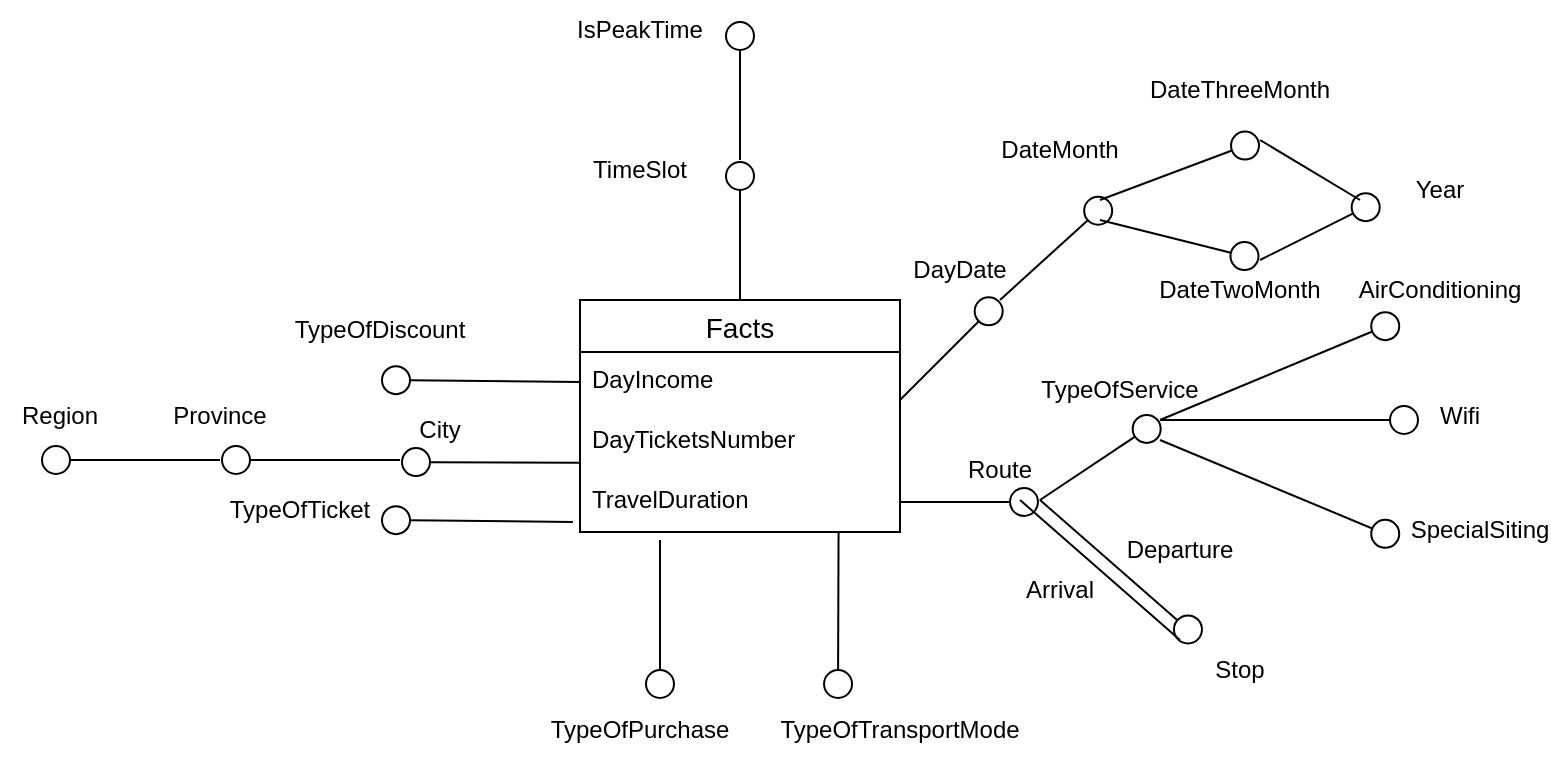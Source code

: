 <mxfile version="24.9.0">
  <diagram name="Pagina-1" id="OpNEmsSzsXBoupHCykRC">
    <mxGraphModel dx="1050" dy="557" grid="1" gridSize="10" guides="1" tooltips="1" connect="1" arrows="1" fold="1" page="1" pageScale="1" pageWidth="827" pageHeight="1169" math="0" shadow="0">
      <root>
        <mxCell id="0" />
        <mxCell id="1" parent="0" />
        <mxCell id="3jOuyNU84RDkjeHTKbkH-1" value="Facts" style="swimlane;fontStyle=0;childLayout=stackLayout;horizontal=1;startSize=26;horizontalStack=0;resizeParent=1;resizeParentMax=0;resizeLast=0;collapsible=1;marginBottom=0;align=center;fontSize=14;" vertex="1" parent="1">
          <mxGeometry x="340" y="200" width="160" height="116" as="geometry" />
        </mxCell>
        <mxCell id="3jOuyNU84RDkjeHTKbkH-2" value="DayIncome" style="text;strokeColor=none;fillColor=none;spacingLeft=4;spacingRight=4;overflow=hidden;rotatable=0;points=[[0,0.5],[1,0.5]];portConstraint=eastwest;fontSize=12;whiteSpace=wrap;html=1;" vertex="1" parent="3jOuyNU84RDkjeHTKbkH-1">
          <mxGeometry y="26" width="160" height="30" as="geometry" />
        </mxCell>
        <mxCell id="3jOuyNU84RDkjeHTKbkH-3" value="DayTicketsNumber" style="text;strokeColor=none;fillColor=none;spacingLeft=4;spacingRight=4;overflow=hidden;rotatable=0;points=[[0,0.5],[1,0.5]];portConstraint=eastwest;fontSize=12;whiteSpace=wrap;html=1;" vertex="1" parent="3jOuyNU84RDkjeHTKbkH-1">
          <mxGeometry y="56" width="160" height="30" as="geometry" />
        </mxCell>
        <mxCell id="3jOuyNU84RDkjeHTKbkH-4" value="TravelDuration" style="text;strokeColor=none;fillColor=none;spacingLeft=4;spacingRight=4;overflow=hidden;rotatable=0;points=[[0,0.5],[1,0.5]];portConstraint=eastwest;fontSize=12;whiteSpace=wrap;html=1;" vertex="1" parent="3jOuyNU84RDkjeHTKbkH-1">
          <mxGeometry y="86" width="160" height="30" as="geometry" />
        </mxCell>
        <mxCell id="3jOuyNU84RDkjeHTKbkH-5" value="" style="endArrow=circle;html=1;rounded=0;endFill=0;exitX=0;exitY=0.5;exitDx=0;exitDy=0;" edge="1" parent="1" source="3jOuyNU84RDkjeHTKbkH-2">
          <mxGeometry width="50" height="50" relative="1" as="geometry">
            <mxPoint x="240" y="241" as="sourcePoint" />
            <mxPoint x="240" y="240" as="targetPoint" />
          </mxGeometry>
        </mxCell>
        <mxCell id="3jOuyNU84RDkjeHTKbkH-7" value="" style="endArrow=circle;html=1;rounded=0;endFill=0;exitX=0.25;exitY=1.133;exitDx=0;exitDy=0;exitPerimeter=0;" edge="1" parent="1" source="3jOuyNU84RDkjeHTKbkH-4">
          <mxGeometry width="50" height="50" relative="1" as="geometry">
            <mxPoint x="360" y="261" as="sourcePoint" />
            <mxPoint x="380" y="400" as="targetPoint" />
          </mxGeometry>
        </mxCell>
        <mxCell id="3jOuyNU84RDkjeHTKbkH-26" value="" style="endArrow=circle;html=1;rounded=0;endFill=0;" edge="1" parent="1">
          <mxGeometry width="50" height="50" relative="1" as="geometry">
            <mxPoint x="250" y="280" as="sourcePoint" />
            <mxPoint x="160" y="280" as="targetPoint" />
          </mxGeometry>
        </mxCell>
        <mxCell id="3jOuyNU84RDkjeHTKbkH-27" value="" style="endArrow=circle;html=1;rounded=0;endFill=0;" edge="1" parent="1">
          <mxGeometry width="50" height="50" relative="1" as="geometry">
            <mxPoint x="630" y="260" as="sourcePoint" />
            <mxPoint x="750" y="210" as="targetPoint" />
          </mxGeometry>
        </mxCell>
        <mxCell id="3jOuyNU84RDkjeHTKbkH-28" value="" style="endArrow=circle;html=1;rounded=0;endFill=0;exitX=0.003;exitY=0.847;exitDx=0;exitDy=0;exitPerimeter=0;" edge="1" parent="1" source="3jOuyNU84RDkjeHTKbkH-3">
          <mxGeometry width="50" height="50" relative="1" as="geometry">
            <mxPoint x="330" y="280" as="sourcePoint" />
            <mxPoint x="250" y="281" as="targetPoint" />
          </mxGeometry>
        </mxCell>
        <mxCell id="3jOuyNU84RDkjeHTKbkH-30" value="" style="endArrow=circle;html=1;rounded=0;endFill=0;exitX=-0.022;exitY=0.833;exitDx=0;exitDy=0;exitPerimeter=0;" edge="1" parent="1" source="3jOuyNU84RDkjeHTKbkH-4">
          <mxGeometry width="50" height="50" relative="1" as="geometry">
            <mxPoint x="420" y="321" as="sourcePoint" />
            <mxPoint x="240" y="310" as="targetPoint" />
          </mxGeometry>
        </mxCell>
        <mxCell id="3jOuyNU84RDkjeHTKbkH-31" value="" style="endArrow=circle;html=1;rounded=0;endFill=0;exitX=0.808;exitY=0.993;exitDx=0;exitDy=0;exitPerimeter=0;" edge="1" parent="1" source="3jOuyNU84RDkjeHTKbkH-4">
          <mxGeometry width="50" height="50" relative="1" as="geometry">
            <mxPoint x="430" y="331" as="sourcePoint" />
            <mxPoint x="469" y="400" as="targetPoint" />
          </mxGeometry>
        </mxCell>
        <mxCell id="3jOuyNU84RDkjeHTKbkH-32" value="" style="endArrow=circle;html=1;rounded=0;endFill=0;exitX=1;exitY=0.5;exitDx=0;exitDy=0;" edge="1" parent="1" source="3jOuyNU84RDkjeHTKbkH-4">
          <mxGeometry width="50" height="50" relative="1" as="geometry">
            <mxPoint x="440" y="341" as="sourcePoint" />
            <mxPoint x="570" y="301" as="targetPoint" />
          </mxGeometry>
        </mxCell>
        <mxCell id="3jOuyNU84RDkjeHTKbkH-33" value="" style="endArrow=circle;html=1;rounded=0;endFill=0;" edge="1" parent="1">
          <mxGeometry width="50" height="50" relative="1" as="geometry">
            <mxPoint x="570" y="300" as="sourcePoint" />
            <mxPoint x="630" y="260" as="targetPoint" />
          </mxGeometry>
        </mxCell>
        <mxCell id="3jOuyNU84RDkjeHTKbkH-34" value="" style="endArrow=circle;html=1;rounded=0;endFill=0;" edge="1" parent="1">
          <mxGeometry width="50" height="50" relative="1" as="geometry">
            <mxPoint x="570" y="300" as="sourcePoint" />
            <mxPoint x="650" y="370" as="targetPoint" />
          </mxGeometry>
        </mxCell>
        <mxCell id="3jOuyNU84RDkjeHTKbkH-35" value="" style="endArrow=none;html=1;rounded=0;" edge="1" parent="1">
          <mxGeometry width="50" height="50" relative="1" as="geometry">
            <mxPoint x="640" y="370" as="sourcePoint" />
            <mxPoint x="560" y="300" as="targetPoint" />
          </mxGeometry>
        </mxCell>
        <mxCell id="3jOuyNU84RDkjeHTKbkH-36" value="" style="endArrow=circle;html=1;rounded=0;endFill=0;exitX=1;exitY=0.8;exitDx=0;exitDy=0;exitPerimeter=0;" edge="1" parent="1" source="3jOuyNU84RDkjeHTKbkH-2">
          <mxGeometry width="50" height="50" relative="1" as="geometry">
            <mxPoint x="530" y="510" as="sourcePoint" />
            <mxPoint x="550" y="200" as="targetPoint" />
          </mxGeometry>
        </mxCell>
        <mxCell id="3jOuyNU84RDkjeHTKbkH-37" value="" style="endArrow=circle;html=1;rounded=0;endFill=0;" edge="1" parent="1">
          <mxGeometry width="50" height="50" relative="1" as="geometry">
            <mxPoint x="600" y="150" as="sourcePoint" />
            <mxPoint x="680" y="120" as="targetPoint" />
          </mxGeometry>
        </mxCell>
        <mxCell id="3jOuyNU84RDkjeHTKbkH-38" value="" style="endArrow=circle;html=1;rounded=0;endFill=0;" edge="1" parent="1">
          <mxGeometry width="50" height="50" relative="1" as="geometry">
            <mxPoint x="600" y="160" as="sourcePoint" />
            <mxPoint x="680" y="180" as="targetPoint" />
          </mxGeometry>
        </mxCell>
        <mxCell id="3jOuyNU84RDkjeHTKbkH-40" value="" style="endArrow=circle;html=1;rounded=0;endFill=0;" edge="1" parent="1">
          <mxGeometry width="50" height="50" relative="1" as="geometry">
            <mxPoint x="680" y="180" as="sourcePoint" />
            <mxPoint x="740" y="150" as="targetPoint" />
          </mxGeometry>
        </mxCell>
        <mxCell id="3jOuyNU84RDkjeHTKbkH-41" value="" style="endArrow=circle;html=1;rounded=0;endFill=0;" edge="1" parent="1">
          <mxGeometry width="50" height="50" relative="1" as="geometry">
            <mxPoint x="420" y="130" as="sourcePoint" />
            <mxPoint x="420" y="60" as="targetPoint" />
          </mxGeometry>
        </mxCell>
        <mxCell id="3jOuyNU84RDkjeHTKbkH-42" value="" style="endArrow=circle;html=1;rounded=0;endFill=0;" edge="1" parent="1">
          <mxGeometry width="50" height="50" relative="1" as="geometry">
            <mxPoint x="630" y="260" as="sourcePoint" />
            <mxPoint x="760" y="260" as="targetPoint" />
          </mxGeometry>
        </mxCell>
        <mxCell id="3jOuyNU84RDkjeHTKbkH-43" value="" style="endArrow=circle;html=1;rounded=0;endFill=0;" edge="1" parent="1">
          <mxGeometry width="50" height="50" relative="1" as="geometry">
            <mxPoint x="630" y="270" as="sourcePoint" />
            <mxPoint x="750" y="320" as="targetPoint" />
          </mxGeometry>
        </mxCell>
        <mxCell id="3jOuyNU84RDkjeHTKbkH-44" value="" style="endArrow=none;html=1;rounded=0;" edge="1" parent="1">
          <mxGeometry width="50" height="50" relative="1" as="geometry">
            <mxPoint x="730" y="150" as="sourcePoint" />
            <mxPoint x="680" y="120" as="targetPoint" />
          </mxGeometry>
        </mxCell>
        <mxCell id="3jOuyNU84RDkjeHTKbkH-45" value="" style="endArrow=circle;html=1;rounded=0;endFill=0;exitX=0.5;exitY=0;exitDx=0;exitDy=0;" edge="1" parent="1" source="3jOuyNU84RDkjeHTKbkH-1">
          <mxGeometry width="50" height="50" relative="1" as="geometry">
            <mxPoint x="590" y="570" as="sourcePoint" />
            <mxPoint x="420" y="130" as="targetPoint" />
          </mxGeometry>
        </mxCell>
        <mxCell id="3jOuyNU84RDkjeHTKbkH-46" value="TypeOfDiscount" style="text;html=1;align=center;verticalAlign=middle;whiteSpace=wrap;rounded=0;" vertex="1" parent="1">
          <mxGeometry x="210" y="200" width="60" height="30" as="geometry" />
        </mxCell>
        <mxCell id="3jOuyNU84RDkjeHTKbkH-47" value="Region" style="text;html=1;align=center;verticalAlign=middle;whiteSpace=wrap;rounded=0;" vertex="1" parent="1">
          <mxGeometry x="50" y="243" width="60" height="30" as="geometry" />
        </mxCell>
        <mxCell id="3jOuyNU84RDkjeHTKbkH-48" value="" style="endArrow=circle;html=1;rounded=0;endFill=0;" edge="1" parent="1">
          <mxGeometry width="50" height="50" relative="1" as="geometry">
            <mxPoint x="160" y="280" as="sourcePoint" />
            <mxPoint x="70" y="280" as="targetPoint" />
          </mxGeometry>
        </mxCell>
        <mxCell id="3jOuyNU84RDkjeHTKbkH-49" value="Province" style="text;html=1;align=center;verticalAlign=middle;whiteSpace=wrap;rounded=0;" vertex="1" parent="1">
          <mxGeometry x="130" y="243" width="60" height="30" as="geometry" />
        </mxCell>
        <mxCell id="3jOuyNU84RDkjeHTKbkH-50" value="City" style="text;html=1;align=center;verticalAlign=middle;whiteSpace=wrap;rounded=0;" vertex="1" parent="1">
          <mxGeometry x="240" y="250" width="60" height="30" as="geometry" />
        </mxCell>
        <mxCell id="3jOuyNU84RDkjeHTKbkH-51" value="TypeOfTicket" style="text;html=1;align=center;verticalAlign=middle;whiteSpace=wrap;rounded=0;" vertex="1" parent="1">
          <mxGeometry x="170" y="290" width="60" height="30" as="geometry" />
        </mxCell>
        <mxCell id="3jOuyNU84RDkjeHTKbkH-53" value="TypeOfPurchase" style="text;html=1;align=center;verticalAlign=middle;whiteSpace=wrap;rounded=0;" vertex="1" parent="1">
          <mxGeometry x="340" y="400" width="60" height="30" as="geometry" />
        </mxCell>
        <mxCell id="3jOuyNU84RDkjeHTKbkH-55" value="TypeOfTransportMode" style="text;html=1;align=center;verticalAlign=middle;whiteSpace=wrap;rounded=0;" vertex="1" parent="1">
          <mxGeometry x="470" y="400" width="60" height="30" as="geometry" />
        </mxCell>
        <mxCell id="3jOuyNU84RDkjeHTKbkH-56" value="TypeOfService" style="text;html=1;align=center;verticalAlign=middle;whiteSpace=wrap;rounded=0;" vertex="1" parent="1">
          <mxGeometry x="580" y="230" width="60" height="30" as="geometry" />
        </mxCell>
        <mxCell id="3jOuyNU84RDkjeHTKbkH-57" value="Arrival" style="text;html=1;align=center;verticalAlign=middle;whiteSpace=wrap;rounded=0;" vertex="1" parent="1">
          <mxGeometry x="550" y="330" width="60" height="30" as="geometry" />
        </mxCell>
        <mxCell id="3jOuyNU84RDkjeHTKbkH-58" value="Stop" style="text;html=1;align=center;verticalAlign=middle;whiteSpace=wrap;rounded=0;" vertex="1" parent="1">
          <mxGeometry x="640" y="370" width="60" height="30" as="geometry" />
        </mxCell>
        <mxCell id="3jOuyNU84RDkjeHTKbkH-59" value="Departure" style="text;html=1;align=center;verticalAlign=middle;whiteSpace=wrap;rounded=0;" vertex="1" parent="1">
          <mxGeometry x="610" y="310" width="60" height="30" as="geometry" />
        </mxCell>
        <mxCell id="3jOuyNU84RDkjeHTKbkH-62" value="Route" style="text;html=1;align=center;verticalAlign=middle;whiteSpace=wrap;rounded=0;" vertex="1" parent="1">
          <mxGeometry x="520" y="270" width="60" height="30" as="geometry" />
        </mxCell>
        <mxCell id="3jOuyNU84RDkjeHTKbkH-63" value="Year" style="text;html=1;align=center;verticalAlign=middle;whiteSpace=wrap;rounded=0;" vertex="1" parent="1">
          <mxGeometry x="740" y="130" width="60" height="30" as="geometry" />
        </mxCell>
        <mxCell id="3jOuyNU84RDkjeHTKbkH-64" value="DateTwoMonth" style="text;html=1;align=center;verticalAlign=middle;whiteSpace=wrap;rounded=0;" vertex="1" parent="1">
          <mxGeometry x="640" y="180" width="60" height="30" as="geometry" />
        </mxCell>
        <mxCell id="3jOuyNU84RDkjeHTKbkH-65" value="AirConditioning" style="text;html=1;align=center;verticalAlign=middle;whiteSpace=wrap;rounded=0;" vertex="1" parent="1">
          <mxGeometry x="740" y="180" width="60" height="30" as="geometry" />
        </mxCell>
        <mxCell id="3jOuyNU84RDkjeHTKbkH-66" value="Wifi" style="text;html=1;align=center;verticalAlign=middle;whiteSpace=wrap;rounded=0;" vertex="1" parent="1">
          <mxGeometry x="750" y="243" width="60" height="30" as="geometry" />
        </mxCell>
        <mxCell id="3jOuyNU84RDkjeHTKbkH-67" value="SpecialSiting" style="text;html=1;align=center;verticalAlign=middle;whiteSpace=wrap;rounded=0;" vertex="1" parent="1">
          <mxGeometry x="760" y="300" width="60" height="30" as="geometry" />
        </mxCell>
        <mxCell id="3jOuyNU84RDkjeHTKbkH-71" value="DateThreeMonth" style="text;html=1;align=center;verticalAlign=middle;whiteSpace=wrap;rounded=0;" vertex="1" parent="1">
          <mxGeometry x="640" y="80" width="60" height="30" as="geometry" />
        </mxCell>
        <mxCell id="3jOuyNU84RDkjeHTKbkH-72" value="DateMonth" style="text;html=1;align=center;verticalAlign=middle;whiteSpace=wrap;rounded=0;" vertex="1" parent="1">
          <mxGeometry x="550" y="110" width="60" height="30" as="geometry" />
        </mxCell>
        <mxCell id="3jOuyNU84RDkjeHTKbkH-73" value="IsPeakTime" style="text;html=1;align=center;verticalAlign=middle;whiteSpace=wrap;rounded=0;" vertex="1" parent="1">
          <mxGeometry x="340" y="50" width="60" height="30" as="geometry" />
        </mxCell>
        <mxCell id="3jOuyNU84RDkjeHTKbkH-74" value="TimeSlot" style="text;html=1;align=center;verticalAlign=middle;whiteSpace=wrap;rounded=0;" vertex="1" parent="1">
          <mxGeometry x="340" y="120" width="60" height="30" as="geometry" />
        </mxCell>
        <mxCell id="3jOuyNU84RDkjeHTKbkH-75" value="" style="endArrow=circle;html=1;rounded=0;endFill=0;" edge="1" parent="1">
          <mxGeometry width="50" height="50" relative="1" as="geometry">
            <mxPoint x="550" y="200" as="sourcePoint" />
            <mxPoint x="605" y="150" as="targetPoint" />
          </mxGeometry>
        </mxCell>
        <mxCell id="3jOuyNU84RDkjeHTKbkH-76" value="DayDate" style="text;html=1;align=center;verticalAlign=middle;whiteSpace=wrap;rounded=0;" vertex="1" parent="1">
          <mxGeometry x="500" y="170" width="60" height="30" as="geometry" />
        </mxCell>
      </root>
    </mxGraphModel>
  </diagram>
</mxfile>
